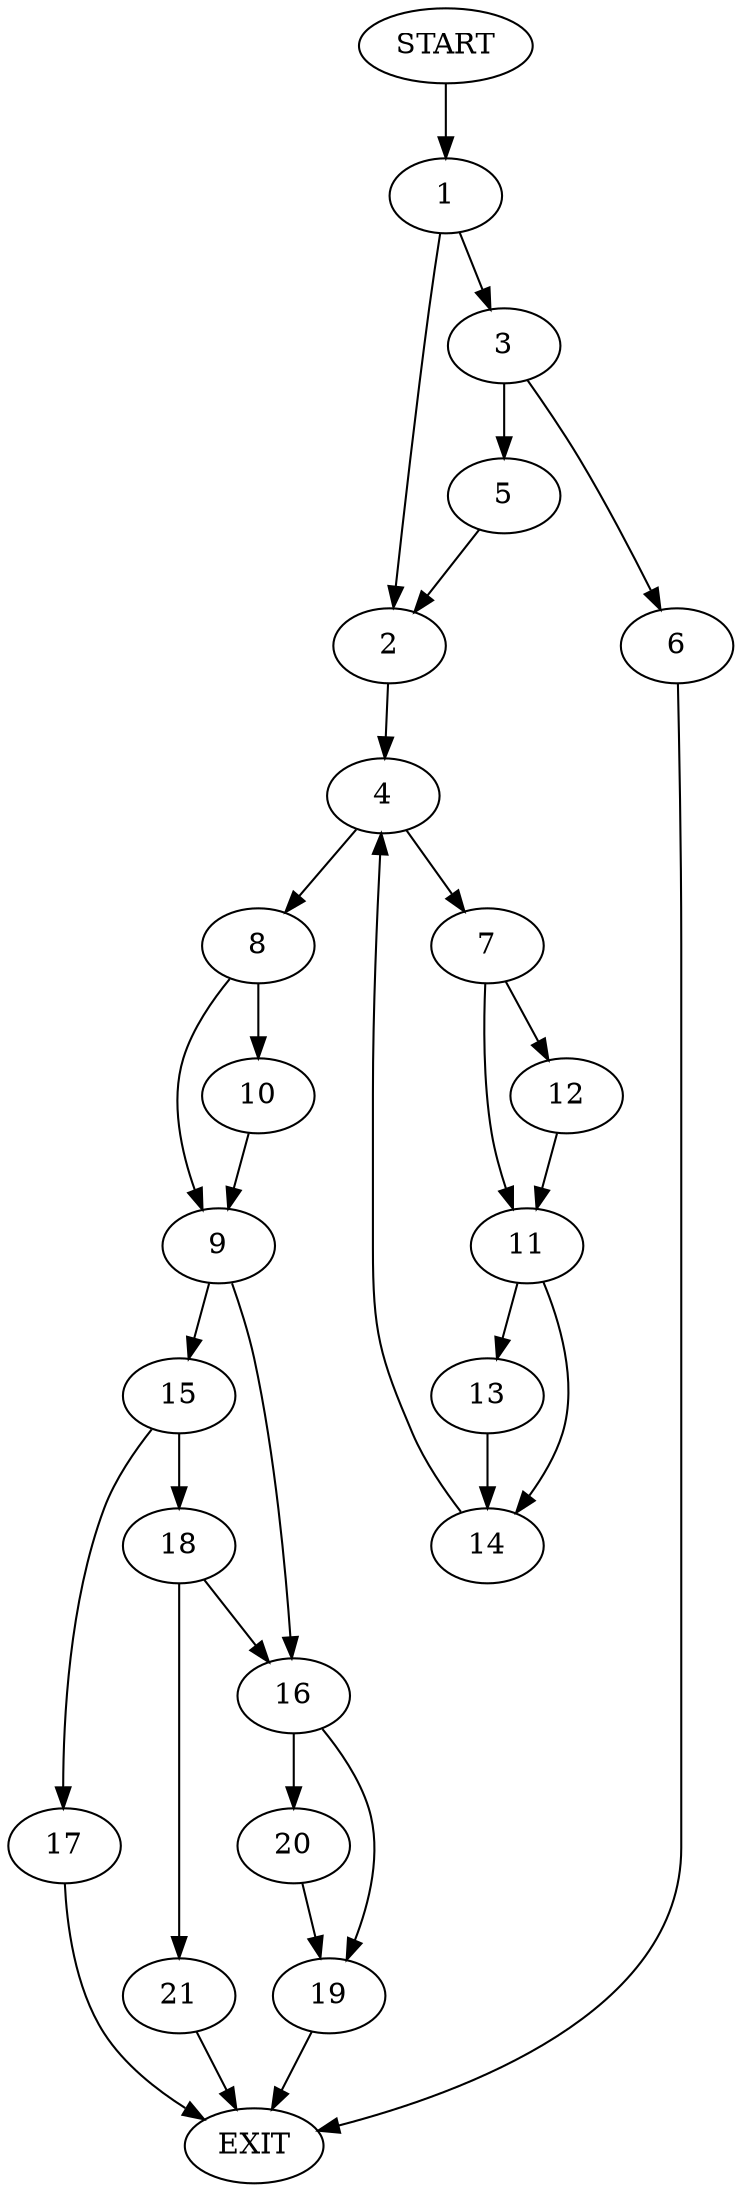digraph {
0 [label="START"]
22 [label="EXIT"]
0 -> 1
1 -> 2
1 -> 3
2 -> 4
3 -> 5
3 -> 6
5 -> 2
6 -> 22
4 -> 7
4 -> 8
8 -> 9
8 -> 10
7 -> 11
7 -> 12
11 -> 13
11 -> 14
12 -> 11
14 -> 4
13 -> 14
9 -> 15
9 -> 16
10 -> 9
15 -> 17
15 -> 18
16 -> 19
16 -> 20
18 -> 21
18 -> 16
17 -> 22
21 -> 22
19 -> 22
20 -> 19
}

